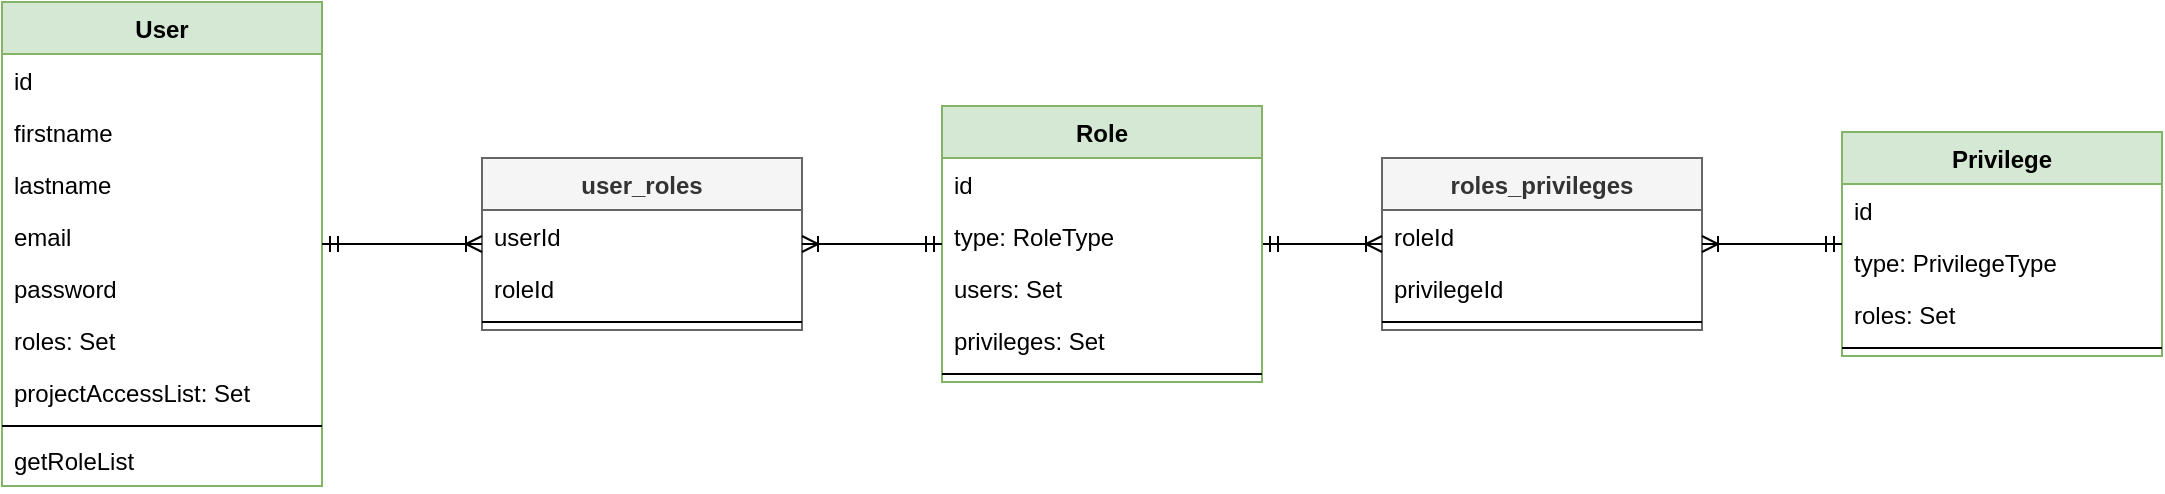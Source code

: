 <mxfile version="14.7.4" type="embed"><diagram id="EvREphtBpD365lP0odPu" name="Page-1"><mxGraphModel dx="1289" dy="430" grid="1" gridSize="10" guides="1" tooltips="1" connect="1" arrows="1" fold="1" page="1" pageScale="1" pageWidth="850" pageHeight="1100" math="0" shadow="0"><root><mxCell id="0"/><mxCell id="1" parent="0"/><mxCell id="22" value="Privilege" style="swimlane;fontStyle=1;align=center;verticalAlign=top;childLayout=stackLayout;horizontal=1;startSize=26;horizontalStack=0;resizeParent=1;resizeParentMax=0;resizeLast=0;collapsible=1;marginBottom=0;fillColor=#d5e8d4;strokeColor=#82b366;" vertex="1" parent="1"><mxGeometry x="960" y="105" width="160" height="112" as="geometry"/></mxCell><mxCell id="23" value="id" style="text;strokeColor=none;fillColor=none;align=left;verticalAlign=top;spacingLeft=4;spacingRight=4;overflow=hidden;rotatable=0;points=[[0,0.5],[1,0.5]];portConstraint=eastwest;" vertex="1" parent="22"><mxGeometry y="26" width="160" height="26" as="geometry"/></mxCell><mxCell id="24" value="type: PrivilegeType" style="text;strokeColor=none;fillColor=none;align=left;verticalAlign=top;spacingLeft=4;spacingRight=4;overflow=hidden;rotatable=0;points=[[0,0.5],[1,0.5]];portConstraint=eastwest;" vertex="1" parent="22"><mxGeometry y="52" width="160" height="26" as="geometry"/></mxCell><mxCell id="25" value="roles: Set" style="text;strokeColor=none;fillColor=none;align=left;verticalAlign=top;spacingLeft=4;spacingRight=4;overflow=hidden;rotatable=0;points=[[0,0.5],[1,0.5]];portConstraint=eastwest;" vertex="1" parent="22"><mxGeometry y="78" width="160" height="26" as="geometry"/></mxCell><mxCell id="26" value="" style="line;strokeWidth=1;fillColor=none;align=left;verticalAlign=middle;spacingTop=-1;spacingLeft=3;spacingRight=3;rotatable=0;labelPosition=right;points=[];portConstraint=eastwest;" vertex="1" parent="22"><mxGeometry y="104" width="160" height="8" as="geometry"/></mxCell><mxCell id="27" value="roles_privileges" style="swimlane;fontStyle=1;align=center;verticalAlign=top;childLayout=stackLayout;horizontal=1;startSize=26;horizontalStack=0;resizeParent=1;resizeParentMax=0;resizeLast=0;collapsible=1;marginBottom=0;fillColor=#f5f5f5;strokeColor=#666666;fontColor=#333333;" vertex="1" parent="1"><mxGeometry x="730" y="118" width="160" height="86" as="geometry"/></mxCell><mxCell id="28" value="roleId" style="text;strokeColor=none;fillColor=none;align=left;verticalAlign=top;spacingLeft=4;spacingRight=4;overflow=hidden;rotatable=0;points=[[0,0.5],[1,0.5]];portConstraint=eastwest;" vertex="1" parent="27"><mxGeometry y="26" width="160" height="26" as="geometry"/></mxCell><mxCell id="29" value="privilegeId" style="text;strokeColor=none;fillColor=none;align=left;verticalAlign=top;spacingLeft=4;spacingRight=4;overflow=hidden;rotatable=0;points=[[0,0.5],[1,0.5]];portConstraint=eastwest;" vertex="1" parent="27"><mxGeometry y="52" width="160" height="26" as="geometry"/></mxCell><mxCell id="30" value="" style="line;strokeWidth=1;fillColor=none;align=left;verticalAlign=middle;spacingTop=-1;spacingLeft=3;spacingRight=3;rotatable=0;labelPosition=right;points=[];portConstraint=eastwest;" vertex="1" parent="27"><mxGeometry y="78" width="160" height="8" as="geometry"/></mxCell><mxCell id="31" value="" style="edgeStyle=entityRelationEdgeStyle;fontSize=12;html=1;endArrow=ERoneToMany;startArrow=ERmandOne;" edge="1" parent="1" target="27"><mxGeometry width="100" height="100" relative="1" as="geometry"><mxPoint x="670" y="161" as="sourcePoint"/><mxPoint x="670" y="305" as="targetPoint"/></mxGeometry></mxCell><mxCell id="32" value="" style="edgeStyle=entityRelationEdgeStyle;fontSize=12;html=1;endArrow=ERoneToMany;startArrow=ERmandOne;" edge="1" parent="1" source="22" target="27"><mxGeometry width="100" height="100" relative="1" as="geometry"><mxPoint x="940" y="425.0" as="sourcePoint"/><mxPoint x="830" y="425" as="targetPoint"/></mxGeometry></mxCell><mxCell id="33" value="User" style="swimlane;fontStyle=1;align=center;verticalAlign=top;childLayout=stackLayout;horizontal=1;startSize=26;horizontalStack=0;resizeParent=1;resizeParentMax=0;resizeLast=0;collapsible=1;marginBottom=0;fillColor=#d5e8d4;strokeColor=#82b366;" vertex="1" parent="1"><mxGeometry x="40" y="40" width="160" height="242" as="geometry"/></mxCell><mxCell id="34" value="id" style="text;strokeColor=none;fillColor=none;align=left;verticalAlign=top;spacingLeft=4;spacingRight=4;overflow=hidden;rotatable=0;points=[[0,0.5],[1,0.5]];portConstraint=eastwest;" vertex="1" parent="33"><mxGeometry y="26" width="160" height="26" as="geometry"/></mxCell><mxCell id="35" value="firstname" style="text;strokeColor=none;fillColor=none;align=left;verticalAlign=top;spacingLeft=4;spacingRight=4;overflow=hidden;rotatable=0;points=[[0,0.5],[1,0.5]];portConstraint=eastwest;" vertex="1" parent="33"><mxGeometry y="52" width="160" height="26" as="geometry"/></mxCell><mxCell id="38" value="lastname" style="text;strokeColor=none;fillColor=none;align=left;verticalAlign=top;spacingLeft=4;spacingRight=4;overflow=hidden;rotatable=0;points=[[0,0.5],[1,0.5]];portConstraint=eastwest;" vertex="1" parent="33"><mxGeometry y="78" width="160" height="26" as="geometry"/></mxCell><mxCell id="37" value="email" style="text;strokeColor=none;fillColor=none;align=left;verticalAlign=top;spacingLeft=4;spacingRight=4;overflow=hidden;rotatable=0;points=[[0,0.5],[1,0.5]];portConstraint=eastwest;" vertex="1" parent="33"><mxGeometry y="104" width="160" height="26" as="geometry"/></mxCell><mxCell id="36" value="password" style="text;strokeColor=none;fillColor=none;align=left;verticalAlign=top;spacingLeft=4;spacingRight=4;overflow=hidden;rotatable=0;points=[[0,0.5],[1,0.5]];portConstraint=eastwest;" vertex="1" parent="33"><mxGeometry y="130" width="160" height="26" as="geometry"/></mxCell><mxCell id="39" value="roles: Set" style="text;strokeColor=none;fillColor=none;align=left;verticalAlign=top;spacingLeft=4;spacingRight=4;overflow=hidden;rotatable=0;points=[[0,0.5],[1,0.5]];portConstraint=eastwest;" vertex="1" parent="33"><mxGeometry y="156" width="160" height="26" as="geometry"/></mxCell><mxCell id="40" value="projectAccessList: Set" style="text;strokeColor=none;fillColor=none;align=left;verticalAlign=top;spacingLeft=4;spacingRight=4;overflow=hidden;rotatable=0;points=[[0,0.5],[1,0.5]];portConstraint=eastwest;" vertex="1" parent="33"><mxGeometry y="182" width="160" height="26" as="geometry"/></mxCell><mxCell id="41" value="" style="line;strokeWidth=1;fillColor=none;align=left;verticalAlign=middle;spacingTop=-1;spacingLeft=3;spacingRight=3;rotatable=0;labelPosition=right;points=[];portConstraint=eastwest;" vertex="1" parent="33"><mxGeometry y="208" width="160" height="8" as="geometry"/></mxCell><mxCell id="42" value="getRoleList" style="text;strokeColor=none;fillColor=none;align=left;verticalAlign=top;spacingLeft=4;spacingRight=4;overflow=hidden;rotatable=0;points=[[0,0.5],[1,0.5]];portConstraint=eastwest;" vertex="1" parent="33"><mxGeometry y="216" width="160" height="26" as="geometry"/></mxCell><mxCell id="43" value="Role" style="swimlane;fontStyle=1;align=center;verticalAlign=top;childLayout=stackLayout;horizontal=1;startSize=26;horizontalStack=0;resizeParent=1;resizeParentMax=0;resizeLast=0;collapsible=1;marginBottom=0;fillColor=#d5e8d4;strokeColor=#82b366;" vertex="1" parent="1"><mxGeometry x="510" y="92" width="160" height="138" as="geometry"/></mxCell><mxCell id="44" value="id" style="text;strokeColor=none;fillColor=none;align=left;verticalAlign=top;spacingLeft=4;spacingRight=4;overflow=hidden;rotatable=0;points=[[0,0.5],[1,0.5]];portConstraint=eastwest;" vertex="1" parent="43"><mxGeometry y="26" width="160" height="26" as="geometry"/></mxCell><mxCell id="45" value="type: RoleType" style="text;strokeColor=none;fillColor=none;align=left;verticalAlign=top;spacingLeft=4;spacingRight=4;overflow=hidden;rotatable=0;points=[[0,0.5],[1,0.5]];portConstraint=eastwest;" vertex="1" parent="43"><mxGeometry y="52" width="160" height="26" as="geometry"/></mxCell><mxCell id="46" value="users: Set" style="text;strokeColor=none;fillColor=none;align=left;verticalAlign=top;spacingLeft=4;spacingRight=4;overflow=hidden;rotatable=0;points=[[0,0.5],[1,0.5]];portConstraint=eastwest;" vertex="1" parent="43"><mxGeometry y="78" width="160" height="26" as="geometry"/></mxCell><mxCell id="47" value="privileges: Set" style="text;strokeColor=none;fillColor=none;align=left;verticalAlign=top;spacingLeft=4;spacingRight=4;overflow=hidden;rotatable=0;points=[[0,0.5],[1,0.5]];portConstraint=eastwest;" vertex="1" parent="43"><mxGeometry y="104" width="160" height="26" as="geometry"/></mxCell><mxCell id="48" value="" style="line;strokeWidth=1;fillColor=none;align=left;verticalAlign=middle;spacingTop=-1;spacingLeft=3;spacingRight=3;rotatable=0;labelPosition=right;points=[];portConstraint=eastwest;" vertex="1" parent="43"><mxGeometry y="130" width="160" height="8" as="geometry"/></mxCell><mxCell id="49" value="user_roles" style="swimlane;fontStyle=1;align=center;verticalAlign=top;childLayout=stackLayout;horizontal=1;startSize=26;horizontalStack=0;resizeParent=1;resizeParentMax=0;resizeLast=0;collapsible=1;marginBottom=0;fillColor=#f5f5f5;strokeColor=#666666;fontColor=#333333;" vertex="1" parent="1"><mxGeometry x="280" y="118" width="160" height="86" as="geometry"/></mxCell><mxCell id="50" value="userId" style="text;strokeColor=none;fillColor=none;align=left;verticalAlign=top;spacingLeft=4;spacingRight=4;overflow=hidden;rotatable=0;points=[[0,0.5],[1,0.5]];portConstraint=eastwest;" vertex="1" parent="49"><mxGeometry y="26" width="160" height="26" as="geometry"/></mxCell><mxCell id="51" value="roleId" style="text;strokeColor=none;fillColor=none;align=left;verticalAlign=top;spacingLeft=4;spacingRight=4;overflow=hidden;rotatable=0;points=[[0,0.5],[1,0.5]];portConstraint=eastwest;" vertex="1" parent="49"><mxGeometry y="52" width="160" height="26" as="geometry"/></mxCell><mxCell id="52" value="" style="line;strokeWidth=1;fillColor=none;align=left;verticalAlign=middle;spacingTop=-1;spacingLeft=3;spacingRight=3;rotatable=0;labelPosition=right;points=[];portConstraint=eastwest;" vertex="1" parent="49"><mxGeometry y="78" width="160" height="8" as="geometry"/></mxCell><mxCell id="53" value="" style="edgeStyle=entityRelationEdgeStyle;fontSize=12;html=1;endArrow=ERoneToMany;startArrow=ERmandOne;" edge="1" parent="1" source="33" target="49"><mxGeometry width="100" height="100" relative="1" as="geometry"><mxPoint x="300" y="245" as="sourcePoint"/><mxPoint x="400" y="245" as="targetPoint"/></mxGeometry></mxCell><mxCell id="54" value="" style="edgeStyle=entityRelationEdgeStyle;fontSize=12;html=1;endArrow=ERoneToMany;startArrow=ERmandOne;" edge="1" parent="1" source="43" target="49"><mxGeometry width="100" height="100" relative="1" as="geometry"><mxPoint x="480" y="215" as="sourcePoint"/><mxPoint x="440" y="308" as="targetPoint"/></mxGeometry></mxCell></root></mxGraphModel></diagram></mxfile>